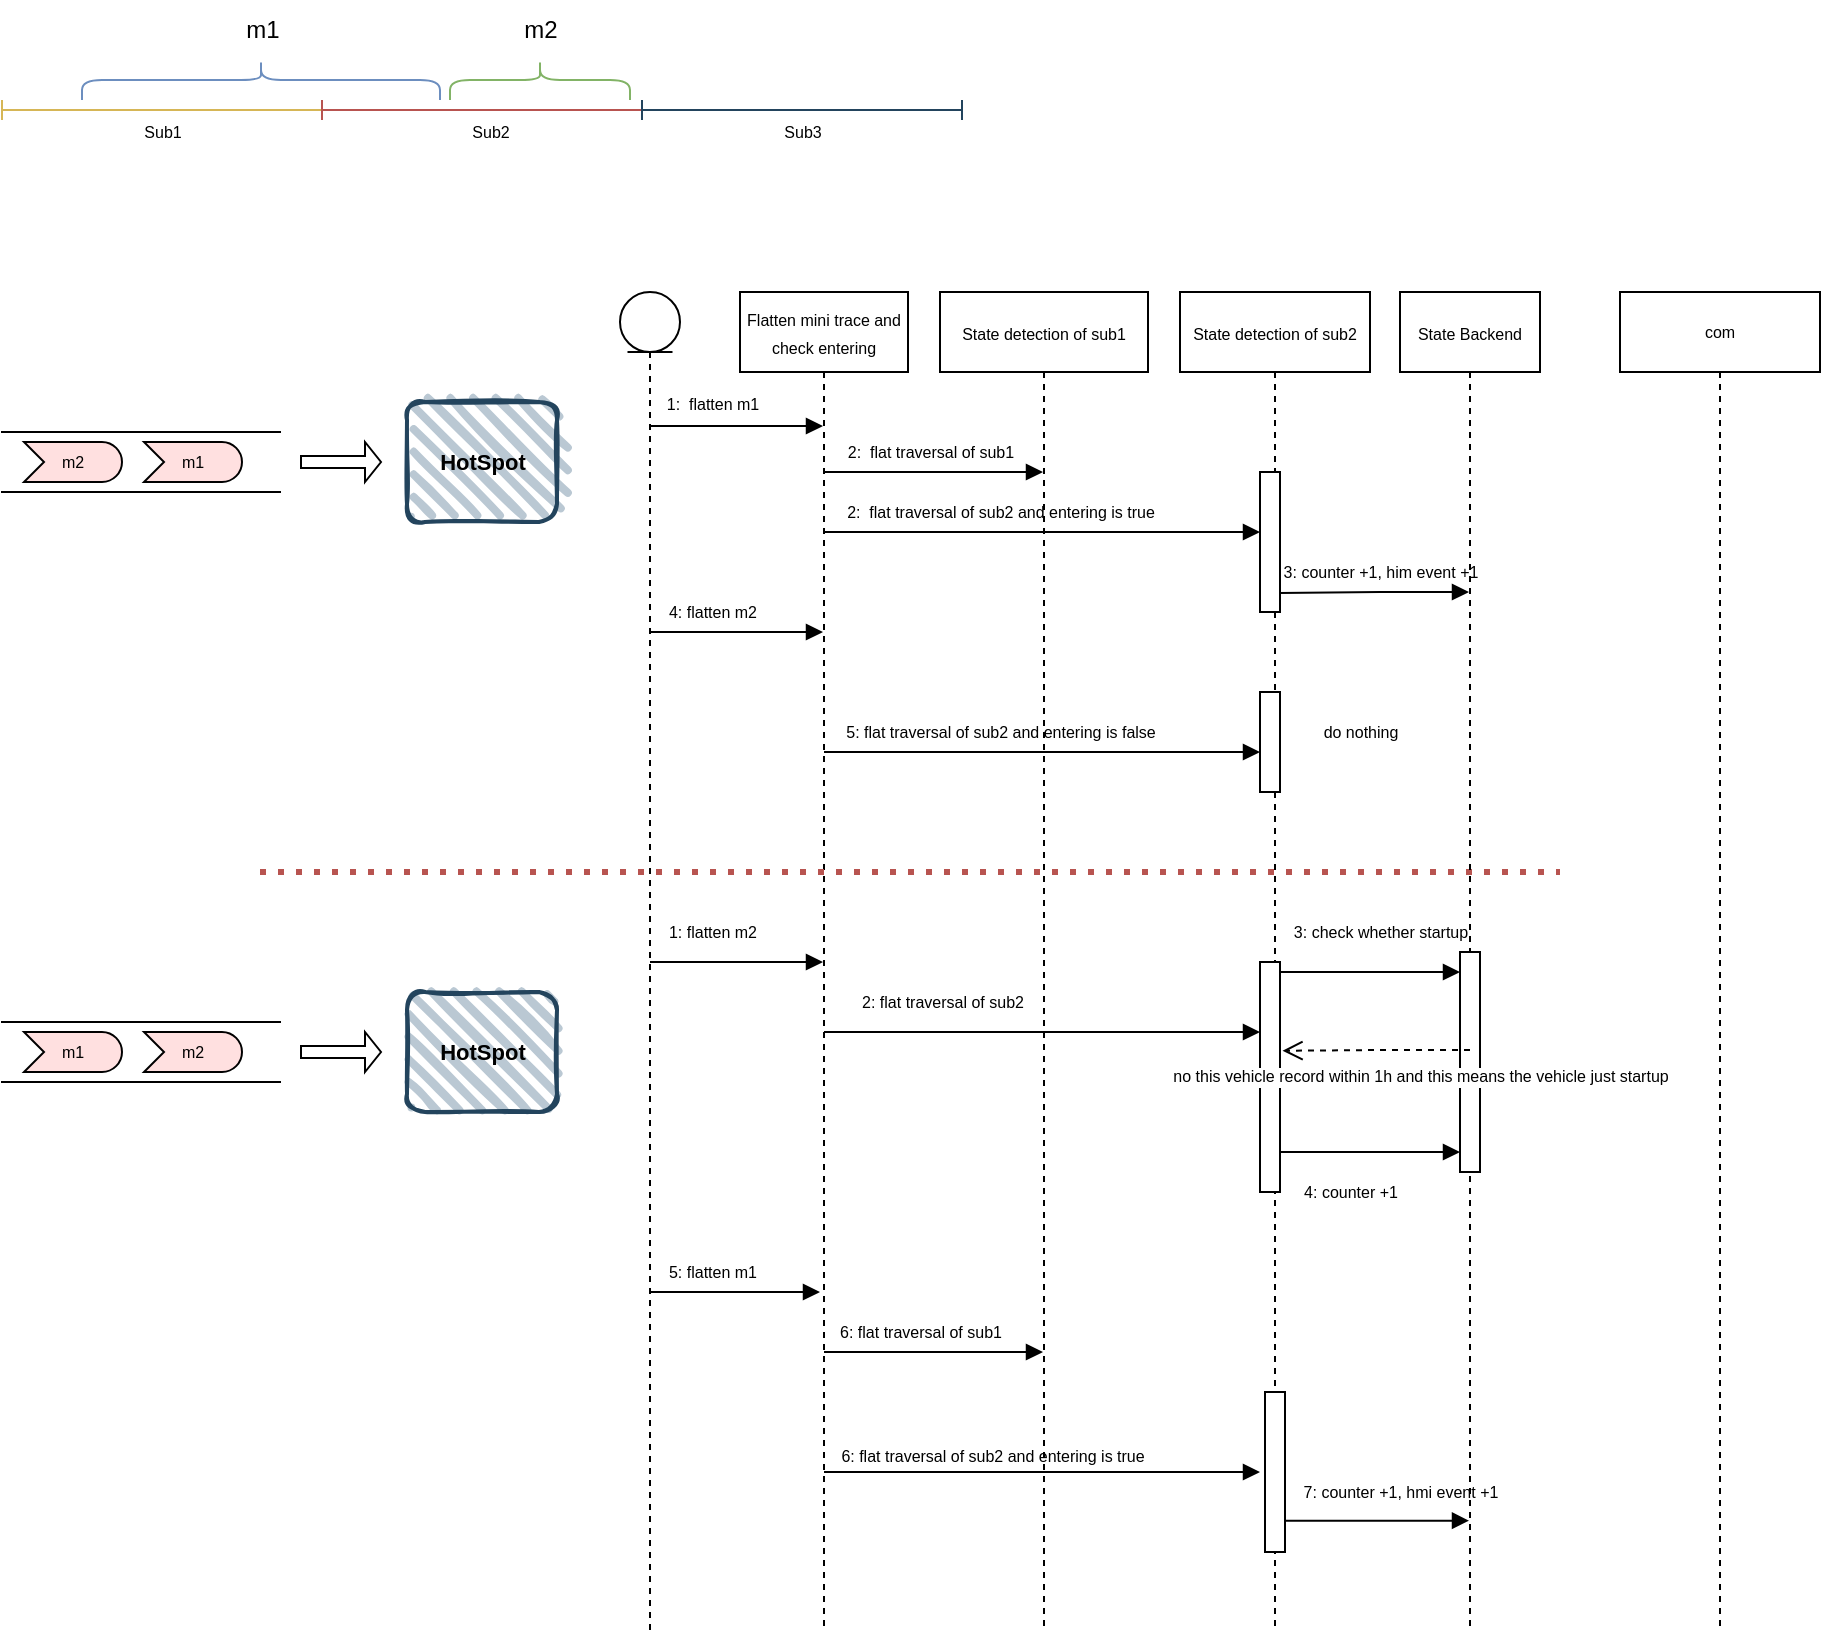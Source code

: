 <mxfile version="20.6.2" type="github">
  <diagram id="Re0tyrblCZsP9Vm3o1qq" name="第 1 页">
    <mxGraphModel dx="1180" dy="539" grid="1" gridSize="10" guides="1" tooltips="1" connect="1" arrows="1" fold="1" page="1" pageScale="1" pageWidth="827" pageHeight="1169" math="0" shadow="0">
      <root>
        <mxCell id="0" />
        <mxCell id="1" parent="0" />
        <mxCell id="pkjz_35HItkrrQwIqdnt-41" value="" style="shape=crossbar;whiteSpace=wrap;html=1;rounded=1;fillColor=#fff2cc;strokeColor=#d6b656;" vertex="1" parent="1">
          <mxGeometry x="41" y="74" width="160" height="10" as="geometry" />
        </mxCell>
        <mxCell id="pkjz_35HItkrrQwIqdnt-42" value="" style="shape=crossbar;whiteSpace=wrap;html=1;rounded=1;fillColor=#f8cecc;strokeColor=#b85450;" vertex="1" parent="1">
          <mxGeometry x="201" y="74" width="160" height="10" as="geometry" />
        </mxCell>
        <mxCell id="pkjz_35HItkrrQwIqdnt-43" value="" style="shape=crossbar;whiteSpace=wrap;html=1;rounded=1;fillColor=#bac8d3;strokeColor=#23445d;" vertex="1" parent="1">
          <mxGeometry x="361" y="74" width="160" height="10" as="geometry" />
        </mxCell>
        <mxCell id="pkjz_35HItkrrQwIqdnt-45" value="" style="shape=curlyBracket;whiteSpace=wrap;html=1;rounded=1;labelPosition=left;verticalLabelPosition=middle;align=right;verticalAlign=middle;direction=south;fillColor=#dae8fc;strokeColor=#6c8ebf;" vertex="1" parent="1">
          <mxGeometry x="81" y="54" width="179" height="20" as="geometry" />
        </mxCell>
        <mxCell id="pkjz_35HItkrrQwIqdnt-46" value="" style="shape=curlyBracket;whiteSpace=wrap;html=1;rounded=1;labelPosition=left;verticalLabelPosition=middle;align=right;verticalAlign=middle;direction=south;fillColor=#d5e8d4;strokeColor=#82b366;" vertex="1" parent="1">
          <mxGeometry x="265" y="54" width="90" height="20" as="geometry" />
        </mxCell>
        <mxCell id="pkjz_35HItkrrQwIqdnt-47" value="m1" style="text;html=1;align=center;verticalAlign=middle;resizable=0;points=[];autosize=1;strokeColor=none;fillColor=none;" vertex="1" parent="1">
          <mxGeometry x="150.5" y="24" width="40" height="30" as="geometry" />
        </mxCell>
        <mxCell id="pkjz_35HItkrrQwIqdnt-48" value="m2" style="text;html=1;align=center;verticalAlign=middle;resizable=0;points=[];autosize=1;strokeColor=none;fillColor=none;" vertex="1" parent="1">
          <mxGeometry x="290" y="24" width="40" height="30" as="geometry" />
        </mxCell>
        <mxCell id="pkjz_35HItkrrQwIqdnt-49" value="&lt;font style=&quot;font-size: 8px;&quot;&gt;Sub1&lt;/font&gt;" style="text;html=1;align=center;verticalAlign=middle;resizable=0;points=[];autosize=1;strokeColor=none;fillColor=none;" vertex="1" parent="1">
          <mxGeometry x="101" y="74" width="40" height="30" as="geometry" />
        </mxCell>
        <mxCell id="pkjz_35HItkrrQwIqdnt-50" value="&lt;font style=&quot;font-size: 8px;&quot;&gt;Sub2&lt;/font&gt;" style="text;html=1;align=center;verticalAlign=middle;resizable=0;points=[];autosize=1;strokeColor=none;fillColor=none;" vertex="1" parent="1">
          <mxGeometry x="265" y="74" width="40" height="30" as="geometry" />
        </mxCell>
        <mxCell id="pkjz_35HItkrrQwIqdnt-51" value="&lt;font style=&quot;font-size: 8px;&quot;&gt;Sub3&lt;/font&gt;" style="text;html=1;align=center;verticalAlign=middle;resizable=0;points=[];autosize=1;strokeColor=none;fillColor=none;" vertex="1" parent="1">
          <mxGeometry x="421" y="74" width="40" height="30" as="geometry" />
        </mxCell>
        <mxCell id="pkjz_35HItkrrQwIqdnt-66" value="" style="shape=partialRectangle;whiteSpace=wrap;html=1;left=0;right=0;fillColor=none;fontSize=8;" vertex="1" parent="1">
          <mxGeometry x="41" y="240" width="139" height="30" as="geometry" />
        </mxCell>
        <mxCell id="pkjz_35HItkrrQwIqdnt-71" value="m1" style="html=1;outlineConnect=0;whiteSpace=wrap;fillColor=#FFE0E0;shape=mxgraph.archimate3.event;fontSize=8;" vertex="1" parent="1">
          <mxGeometry x="112" y="245" width="49" height="20" as="geometry" />
        </mxCell>
        <mxCell id="pkjz_35HItkrrQwIqdnt-73" value="m2" style="html=1;outlineConnect=0;whiteSpace=wrap;fillColor=#FFE0E0;shape=mxgraph.archimate3.event;fontSize=8;" vertex="1" parent="1">
          <mxGeometry x="52" y="245" width="49" height="20" as="geometry" />
        </mxCell>
        <mxCell id="pkjz_35HItkrrQwIqdnt-74" value="&lt;b&gt;&lt;font style=&quot;font-size: 11px;&quot;&gt;HotSpot&lt;/font&gt;&lt;/b&gt;" style="rounded=1;whiteSpace=wrap;html=1;strokeWidth=2;fillWeight=4;hachureGap=8;hachureAngle=45;fillColor=#bac8d3;sketch=1;fontSize=8;strokeColor=#23445d;" vertex="1" parent="1">
          <mxGeometry x="243.5" y="225" width="75" height="60" as="geometry" />
        </mxCell>
        <mxCell id="pkjz_35HItkrrQwIqdnt-79" value="" style="shape=singleArrow;whiteSpace=wrap;html=1;fontSize=11;" vertex="1" parent="1">
          <mxGeometry x="190.5" y="245" width="40" height="20" as="geometry" />
        </mxCell>
        <mxCell id="pkjz_35HItkrrQwIqdnt-88" value="&lt;font style=&quot;font-size: 8px;&quot;&gt;Flatten&amp;nbsp;mini trace and check entering&lt;/font&gt;" style="shape=umlLifeline;perimeter=lifelinePerimeter;whiteSpace=wrap;html=1;container=1;collapsible=0;recursiveResize=0;outlineConnect=0;fontSize=11;" vertex="1" parent="1">
          <mxGeometry x="410" y="170" width="84" height="670" as="geometry" />
        </mxCell>
        <mxCell id="pkjz_35HItkrrQwIqdnt-129" value="" style="endArrow=none;html=1;rounded=0;dashed=1;dashPattern=1 2;fontSize=8;fillColor=#f8cecc;strokeColor=#b85450;gradientColor=#ea6b66;strokeWidth=3;" edge="1" parent="pkjz_35HItkrrQwIqdnt-88">
          <mxGeometry relative="1" as="geometry">
            <mxPoint x="-240" y="290" as="sourcePoint" />
            <mxPoint x="410" y="290" as="targetPoint" />
          </mxGeometry>
        </mxCell>
        <mxCell id="pkjz_35HItkrrQwIqdnt-130" value="" style="resizable=0;html=1;align=right;verticalAlign=bottom;fontSize=8;" connectable="0" vertex="1" parent="pkjz_35HItkrrQwIqdnt-129">
          <mxGeometry x="1" relative="1" as="geometry" />
        </mxCell>
        <mxCell id="pkjz_35HItkrrQwIqdnt-147" value="" style="html=1;verticalAlign=bottom;endArrow=block;rounded=0;strokeWidth=1;fontSize=8;" edge="1" parent="pkjz_35HItkrrQwIqdnt-88" source="pkjz_35HItkrrQwIqdnt-92">
          <mxGeometry width="80" relative="1" as="geometry">
            <mxPoint x="-40" y="500" as="sourcePoint" />
            <mxPoint x="40" y="500" as="targetPoint" />
          </mxGeometry>
        </mxCell>
        <mxCell id="pkjz_35HItkrrQwIqdnt-89" value="&lt;font style=&quot;font-size: 8px;&quot;&gt;State detection of sub1&lt;/font&gt;" style="shape=umlLifeline;perimeter=lifelinePerimeter;whiteSpace=wrap;html=1;container=1;collapsible=0;recursiveResize=0;outlineConnect=0;fontSize=11;" vertex="1" parent="1">
          <mxGeometry x="510" y="170" width="104" height="670" as="geometry" />
        </mxCell>
        <mxCell id="pkjz_35HItkrrQwIqdnt-111" value="5: flat traversal of sub2 and entering is false" style="text;html=1;align=center;verticalAlign=middle;resizable=0;points=[];autosize=1;strokeColor=none;fillColor=none;fontSize=8;" vertex="1" parent="pkjz_35HItkrrQwIqdnt-89">
          <mxGeometry x="-60" y="210" width="180" height="20" as="geometry" />
        </mxCell>
        <mxCell id="pkjz_35HItkrrQwIqdnt-151" value="6: flat traversal of sub1" style="text;html=1;align=center;verticalAlign=middle;resizable=0;points=[];autosize=1;strokeColor=none;fillColor=none;fontSize=8;" vertex="1" parent="pkjz_35HItkrrQwIqdnt-89">
          <mxGeometry x="-60" y="510" width="100" height="20" as="geometry" />
        </mxCell>
        <mxCell id="pkjz_35HItkrrQwIqdnt-90" value="&lt;font style=&quot;font-size: 8px;&quot;&gt;State Backend&lt;/font&gt;" style="shape=umlLifeline;perimeter=lifelinePerimeter;whiteSpace=wrap;html=1;container=1;collapsible=0;recursiveResize=0;outlineConnect=0;fontSize=11;" vertex="1" parent="1">
          <mxGeometry x="740" y="170" width="70" height="670" as="geometry" />
        </mxCell>
        <mxCell id="pkjz_35HItkrrQwIqdnt-105" value="3: counter +1, him event +1" style="text;html=1;align=center;verticalAlign=middle;resizable=0;points=[];autosize=1;strokeColor=none;fillColor=none;fontSize=8;" vertex="1" parent="pkjz_35HItkrrQwIqdnt-90">
          <mxGeometry x="-70" y="130" width="120" height="20" as="geometry" />
        </mxCell>
        <mxCell id="pkjz_35HItkrrQwIqdnt-104" value="" style="html=1;verticalAlign=bottom;endArrow=block;rounded=0;fontSize=8;exitX=0.081;exitY=1.025;exitDx=0;exitDy=0;exitPerimeter=0;" edge="1" parent="pkjz_35HItkrrQwIqdnt-90" source="pkjz_35HItkrrQwIqdnt-105" target="pkjz_35HItkrrQwIqdnt-90">
          <mxGeometry width="80" relative="1" as="geometry">
            <mxPoint x="-30" y="150" as="sourcePoint" />
            <mxPoint x="30" y="140" as="targetPoint" />
            <Array as="points">
              <mxPoint x="-10" y="150" />
            </Array>
          </mxGeometry>
        </mxCell>
        <mxCell id="pkjz_35HItkrrQwIqdnt-140" value="" style="html=1;points=[];perimeter=orthogonalPerimeter;fontSize=8;" vertex="1" parent="pkjz_35HItkrrQwIqdnt-90">
          <mxGeometry x="30" y="330" width="10" height="110" as="geometry" />
        </mxCell>
        <mxCell id="pkjz_35HItkrrQwIqdnt-136" value="" style="html=1;verticalAlign=bottom;endArrow=block;rounded=0;fontSize=8;" edge="1" parent="pkjz_35HItkrrQwIqdnt-90">
          <mxGeometry width="80" relative="1" as="geometry">
            <mxPoint x="-60" y="340" as="sourcePoint" />
            <mxPoint x="30" y="340" as="targetPoint" />
            <Array as="points" />
          </mxGeometry>
        </mxCell>
        <mxCell id="pkjz_35HItkrrQwIqdnt-143" value="" style="html=1;verticalAlign=bottom;endArrow=block;rounded=0;fontSize=8;" edge="1" parent="pkjz_35HItkrrQwIqdnt-90">
          <mxGeometry width="80" relative="1" as="geometry">
            <mxPoint x="-60" y="430" as="sourcePoint" />
            <mxPoint x="30" y="430" as="targetPoint" />
            <Array as="points" />
          </mxGeometry>
        </mxCell>
        <mxCell id="pkjz_35HItkrrQwIqdnt-155" value="7: counter +1, hmi event +1" style="text;html=1;align=center;verticalAlign=middle;resizable=0;points=[];autosize=1;strokeColor=none;fillColor=none;fontSize=8;" vertex="1" parent="pkjz_35HItkrrQwIqdnt-90">
          <mxGeometry x="-60" y="590" width="120" height="20" as="geometry" />
        </mxCell>
        <mxCell id="pkjz_35HItkrrQwIqdnt-92" value="" style="shape=umlLifeline;participant=umlEntity;perimeter=lifelinePerimeter;whiteSpace=wrap;html=1;container=1;collapsible=0;recursiveResize=0;verticalAlign=top;spacingTop=36;outlineConnect=0;fontSize=11;size=30;" vertex="1" parent="1">
          <mxGeometry x="350" y="170" width="30" height="670" as="geometry" />
        </mxCell>
        <mxCell id="pkjz_35HItkrrQwIqdnt-95" value="" style="html=1;verticalAlign=bottom;endArrow=block;rounded=0;fontSize=11;" edge="1" parent="1" target="pkjz_35HItkrrQwIqdnt-88">
          <mxGeometry width="80" relative="1" as="geometry">
            <mxPoint x="365" y="237" as="sourcePoint" />
            <mxPoint x="445" y="237" as="targetPoint" />
          </mxGeometry>
        </mxCell>
        <mxCell id="pkjz_35HItkrrQwIqdnt-96" value="&lt;font style=&quot;font-size: 8px;&quot;&gt;State detection of sub2&lt;/font&gt;" style="shape=umlLifeline;perimeter=lifelinePerimeter;whiteSpace=wrap;html=1;container=1;collapsible=0;recursiveResize=0;outlineConnect=0;fontSize=11;" vertex="1" parent="1">
          <mxGeometry x="630" y="170" width="95" height="670" as="geometry" />
        </mxCell>
        <mxCell id="pkjz_35HItkrrQwIqdnt-117" value="" style="html=1;points=[];perimeter=orthogonalPerimeter;fontSize=8;" vertex="1" parent="pkjz_35HItkrrQwIqdnt-96">
          <mxGeometry x="40" y="200" width="10" height="50" as="geometry" />
        </mxCell>
        <mxCell id="pkjz_35HItkrrQwIqdnt-122" value="" style="html=1;points=[];perimeter=orthogonalPerimeter;fontSize=8;" vertex="1" parent="pkjz_35HItkrrQwIqdnt-96">
          <mxGeometry x="40" y="90" width="10" height="70" as="geometry" />
        </mxCell>
        <mxCell id="pkjz_35HItkrrQwIqdnt-135" value="" style="html=1;points=[];perimeter=orthogonalPerimeter;fontSize=8;" vertex="1" parent="pkjz_35HItkrrQwIqdnt-96">
          <mxGeometry x="40" y="335" width="10" height="115" as="geometry" />
        </mxCell>
        <mxCell id="pkjz_35HItkrrQwIqdnt-153" value="" style="html=1;points=[];perimeter=orthogonalPerimeter;fontSize=8;" vertex="1" parent="pkjz_35HItkrrQwIqdnt-96">
          <mxGeometry x="42.5" y="550" width="10" height="80" as="geometry" />
        </mxCell>
        <mxCell id="pkjz_35HItkrrQwIqdnt-97" value="" style="html=1;verticalAlign=bottom;endArrow=block;rounded=0;fontSize=11;" edge="1" parent="1" source="pkjz_35HItkrrQwIqdnt-88" target="pkjz_35HItkrrQwIqdnt-89">
          <mxGeometry width="80" relative="1" as="geometry">
            <mxPoint x="450" y="264.37" as="sourcePoint" />
            <mxPoint x="560" y="330" as="targetPoint" />
            <Array as="points">
              <mxPoint x="480" y="260" />
              <mxPoint x="530" y="260" />
            </Array>
          </mxGeometry>
        </mxCell>
        <mxCell id="pkjz_35HItkrrQwIqdnt-99" value="&lt;span style=&quot;font-size: 8px;&quot;&gt;1:&amp;nbsp; flatten m1&lt;/span&gt;" style="text;html=1;align=center;verticalAlign=middle;resizable=0;points=[];autosize=1;strokeColor=none;fillColor=none;fontSize=11;" vertex="1" parent="1">
          <mxGeometry x="361" y="210" width="70" height="30" as="geometry" />
        </mxCell>
        <mxCell id="pkjz_35HItkrrQwIqdnt-102" value="" style="html=1;verticalAlign=bottom;endArrow=block;rounded=0;fontSize=8;" edge="1" parent="1" source="pkjz_35HItkrrQwIqdnt-88">
          <mxGeometry width="80" relative="1" as="geometry">
            <mxPoint x="450" y="285" as="sourcePoint" />
            <mxPoint x="670" y="290" as="targetPoint" />
            <Array as="points">
              <mxPoint x="520" y="290" />
            </Array>
          </mxGeometry>
        </mxCell>
        <mxCell id="pkjz_35HItkrrQwIqdnt-101" value="2:&amp;nbsp; flat traversal of sub1" style="text;html=1;align=center;verticalAlign=middle;resizable=0;points=[];autosize=1;strokeColor=none;fillColor=none;fontSize=8;" vertex="1" parent="1">
          <mxGeometry x="450" y="240" width="110" height="20" as="geometry" />
        </mxCell>
        <mxCell id="pkjz_35HItkrrQwIqdnt-103" value="2:&amp;nbsp; flat traversal of sub2 and entering is true" style="text;html=1;align=center;verticalAlign=middle;resizable=0;points=[];autosize=1;strokeColor=none;fillColor=none;fontSize=8;" vertex="1" parent="1">
          <mxGeometry x="450" y="270" width="180" height="20" as="geometry" />
        </mxCell>
        <mxCell id="pkjz_35HItkrrQwIqdnt-108" value="" style="html=1;verticalAlign=bottom;endArrow=block;rounded=0;fontSize=8;" edge="1" parent="1" source="pkjz_35HItkrrQwIqdnt-92" target="pkjz_35HItkrrQwIqdnt-88">
          <mxGeometry width="80" relative="1" as="geometry">
            <mxPoint x="361" y="360" as="sourcePoint" />
            <mxPoint x="441" y="360" as="targetPoint" />
            <Array as="points">
              <mxPoint x="420" y="340" />
            </Array>
          </mxGeometry>
        </mxCell>
        <mxCell id="pkjz_35HItkrrQwIqdnt-109" value="4: flatten m2" style="text;html=1;align=center;verticalAlign=middle;resizable=0;points=[];autosize=1;strokeColor=none;fillColor=none;fontSize=8;" vertex="1" parent="1">
          <mxGeometry x="361" y="320" width="70" height="20" as="geometry" />
        </mxCell>
        <mxCell id="pkjz_35HItkrrQwIqdnt-110" value="" style="html=1;verticalAlign=bottom;endArrow=block;rounded=0;fontSize=8;" edge="1" parent="1" source="pkjz_35HItkrrQwIqdnt-88">
          <mxGeometry width="80" relative="1" as="geometry">
            <mxPoint x="461" y="380" as="sourcePoint" />
            <mxPoint x="670" y="400" as="targetPoint" />
            <Array as="points">
              <mxPoint x="580" y="400" />
            </Array>
          </mxGeometry>
        </mxCell>
        <mxCell id="pkjz_35HItkrrQwIqdnt-121" value="do nothing" style="text;html=1;align=center;verticalAlign=middle;resizable=0;points=[];autosize=1;strokeColor=none;fillColor=none;fontSize=8;" vertex="1" parent="1">
          <mxGeometry x="690" y="380" width="60" height="20" as="geometry" />
        </mxCell>
        <mxCell id="pkjz_35HItkrrQwIqdnt-124" value="" style="shape=partialRectangle;whiteSpace=wrap;html=1;left=0;right=0;fillColor=none;fontSize=8;" vertex="1" parent="1">
          <mxGeometry x="41" y="535" width="139" height="30" as="geometry" />
        </mxCell>
        <mxCell id="pkjz_35HItkrrQwIqdnt-125" value="m2" style="html=1;outlineConnect=0;whiteSpace=wrap;fillColor=#FFE0E0;shape=mxgraph.archimate3.event;fontSize=8;" vertex="1" parent="1">
          <mxGeometry x="112" y="540" width="49" height="20" as="geometry" />
        </mxCell>
        <mxCell id="pkjz_35HItkrrQwIqdnt-126" value="m1" style="html=1;outlineConnect=0;whiteSpace=wrap;fillColor=#FFE0E0;shape=mxgraph.archimate3.event;fontSize=8;" vertex="1" parent="1">
          <mxGeometry x="52" y="540" width="49" height="20" as="geometry" />
        </mxCell>
        <mxCell id="pkjz_35HItkrrQwIqdnt-127" value="&lt;b&gt;&lt;font style=&quot;font-size: 11px;&quot;&gt;HotSpot&lt;/font&gt;&lt;/b&gt;" style="rounded=1;whiteSpace=wrap;html=1;strokeWidth=2;fillWeight=4;hachureGap=8;hachureAngle=45;fillColor=#bac8d3;sketch=1;fontSize=8;strokeColor=#23445d;" vertex="1" parent="1">
          <mxGeometry x="243.5" y="520" width="75" height="60" as="geometry" />
        </mxCell>
        <mxCell id="pkjz_35HItkrrQwIqdnt-128" value="" style="shape=singleArrow;whiteSpace=wrap;html=1;fontSize=11;" vertex="1" parent="1">
          <mxGeometry x="190.5" y="540" width="40" height="20" as="geometry" />
        </mxCell>
        <mxCell id="pkjz_35HItkrrQwIqdnt-131" value="" style="html=1;verticalAlign=bottom;endArrow=block;rounded=0;fontSize=8;" edge="1" parent="1" source="pkjz_35HItkrrQwIqdnt-92" target="pkjz_35HItkrrQwIqdnt-88">
          <mxGeometry width="80" relative="1" as="geometry">
            <mxPoint x="370" y="504.58" as="sourcePoint" />
            <mxPoint x="450" y="504.58" as="targetPoint" />
          </mxGeometry>
        </mxCell>
        <mxCell id="pkjz_35HItkrrQwIqdnt-132" value="1: flatten m2" style="text;html=1;align=center;verticalAlign=middle;resizable=0;points=[];autosize=1;strokeColor=none;fillColor=none;fontSize=8;" vertex="1" parent="1">
          <mxGeometry x="361" y="480" width="70" height="20" as="geometry" />
        </mxCell>
        <mxCell id="pkjz_35HItkrrQwIqdnt-133" value="" style="html=1;verticalAlign=bottom;endArrow=block;rounded=0;fontSize=8;" edge="1" parent="1" source="pkjz_35HItkrrQwIqdnt-88">
          <mxGeometry width="80" relative="1" as="geometry">
            <mxPoint x="461" y="535" as="sourcePoint" />
            <mxPoint x="670" y="540" as="targetPoint" />
            <Array as="points">
              <mxPoint x="590" y="540" />
            </Array>
          </mxGeometry>
        </mxCell>
        <mxCell id="pkjz_35HItkrrQwIqdnt-134" value="2: flat traversal of sub2" style="text;html=1;align=center;verticalAlign=middle;resizable=0;points=[];autosize=1;strokeColor=none;fillColor=none;fontSize=8;" vertex="1" parent="1">
          <mxGeometry x="461" y="515" width="100" height="20" as="geometry" />
        </mxCell>
        <mxCell id="pkjz_35HItkrrQwIqdnt-138" value="4: counter +1" style="text;html=1;align=center;verticalAlign=middle;resizable=0;points=[];autosize=1;strokeColor=none;fillColor=none;fontSize=8;" vertex="1" parent="1">
          <mxGeometry x="680" y="610" width="70" height="20" as="geometry" />
        </mxCell>
        <mxCell id="pkjz_35HItkrrQwIqdnt-141" value="no this vehicle record within 1h and this means the vehicle just startup" style="html=1;verticalAlign=bottom;endArrow=open;dashed=1;endSize=8;rounded=0;fontSize=8;entryX=1.125;entryY=0.386;entryDx=0;entryDy=0;entryPerimeter=0;" edge="1" parent="1" target="pkjz_35HItkrrQwIqdnt-135">
          <mxGeometry x="-0.467" y="21" relative="1" as="geometry">
            <mxPoint x="775" y="549" as="sourcePoint" />
            <mxPoint x="680" y="510" as="targetPoint" />
            <Array as="points">
              <mxPoint x="730" y="549" />
            </Array>
            <mxPoint as="offset" />
          </mxGeometry>
        </mxCell>
        <mxCell id="pkjz_35HItkrrQwIqdnt-145" value="3: check whether startup" style="text;html=1;align=center;verticalAlign=middle;resizable=0;points=[];autosize=1;strokeColor=none;fillColor=none;fontSize=8;" vertex="1" parent="1">
          <mxGeometry x="675" y="480" width="110" height="20" as="geometry" />
        </mxCell>
        <mxCell id="pkjz_35HItkrrQwIqdnt-148" value="5: flatten m1" style="text;html=1;align=center;verticalAlign=middle;resizable=0;points=[];autosize=1;strokeColor=none;fillColor=none;fontSize=8;" vertex="1" parent="1">
          <mxGeometry x="361" y="650" width="70" height="20" as="geometry" />
        </mxCell>
        <mxCell id="pkjz_35HItkrrQwIqdnt-149" value="" style="html=1;verticalAlign=bottom;endArrow=block;rounded=0;strokeWidth=1;fontSize=8;" edge="1" parent="1" source="pkjz_35HItkrrQwIqdnt-88" target="pkjz_35HItkrrQwIqdnt-89">
          <mxGeometry width="80" relative="1" as="geometry">
            <mxPoint x="461" y="710" as="sourcePoint" />
            <mxPoint x="541" y="710" as="targetPoint" />
            <Array as="points">
              <mxPoint x="520" y="700" />
            </Array>
          </mxGeometry>
        </mxCell>
        <mxCell id="pkjz_35HItkrrQwIqdnt-150" value="" style="html=1;verticalAlign=bottom;endArrow=block;rounded=0;strokeWidth=1;fontSize=8;" edge="1" parent="1" source="pkjz_35HItkrrQwIqdnt-88">
          <mxGeometry width="80" relative="1" as="geometry">
            <mxPoint x="461.667" y="760" as="sourcePoint" />
            <mxPoint x="670" y="760" as="targetPoint" />
            <Array as="points">
              <mxPoint x="530" y="760" />
            </Array>
          </mxGeometry>
        </mxCell>
        <mxCell id="pkjz_35HItkrrQwIqdnt-152" value="6: flat traversal of sub2 and entering is true" style="text;html=1;align=center;verticalAlign=middle;resizable=0;points=[];autosize=1;strokeColor=none;fillColor=none;fontSize=8;" vertex="1" parent="1">
          <mxGeometry x="446" y="742" width="180" height="20" as="geometry" />
        </mxCell>
        <mxCell id="pkjz_35HItkrrQwIqdnt-154" value="" style="html=1;verticalAlign=bottom;endArrow=block;rounded=0;strokeWidth=1;fontSize=8;exitX=0.958;exitY=0.804;exitDx=0;exitDy=0;exitPerimeter=0;" edge="1" parent="1" source="pkjz_35HItkrrQwIqdnt-153" target="pkjz_35HItkrrQwIqdnt-90">
          <mxGeometry width="80" relative="1" as="geometry">
            <mxPoint x="690" y="790" as="sourcePoint" />
            <mxPoint x="770" y="790" as="targetPoint" />
          </mxGeometry>
        </mxCell>
        <mxCell id="pkjz_35HItkrrQwIqdnt-156" value="com" style="shape=umlLifeline;perimeter=lifelinePerimeter;whiteSpace=wrap;html=1;container=1;collapsible=0;recursiveResize=0;outlineConnect=0;fontSize=8;" vertex="1" parent="1">
          <mxGeometry x="850" y="170" width="100" height="670" as="geometry" />
        </mxCell>
      </root>
    </mxGraphModel>
  </diagram>
</mxfile>
